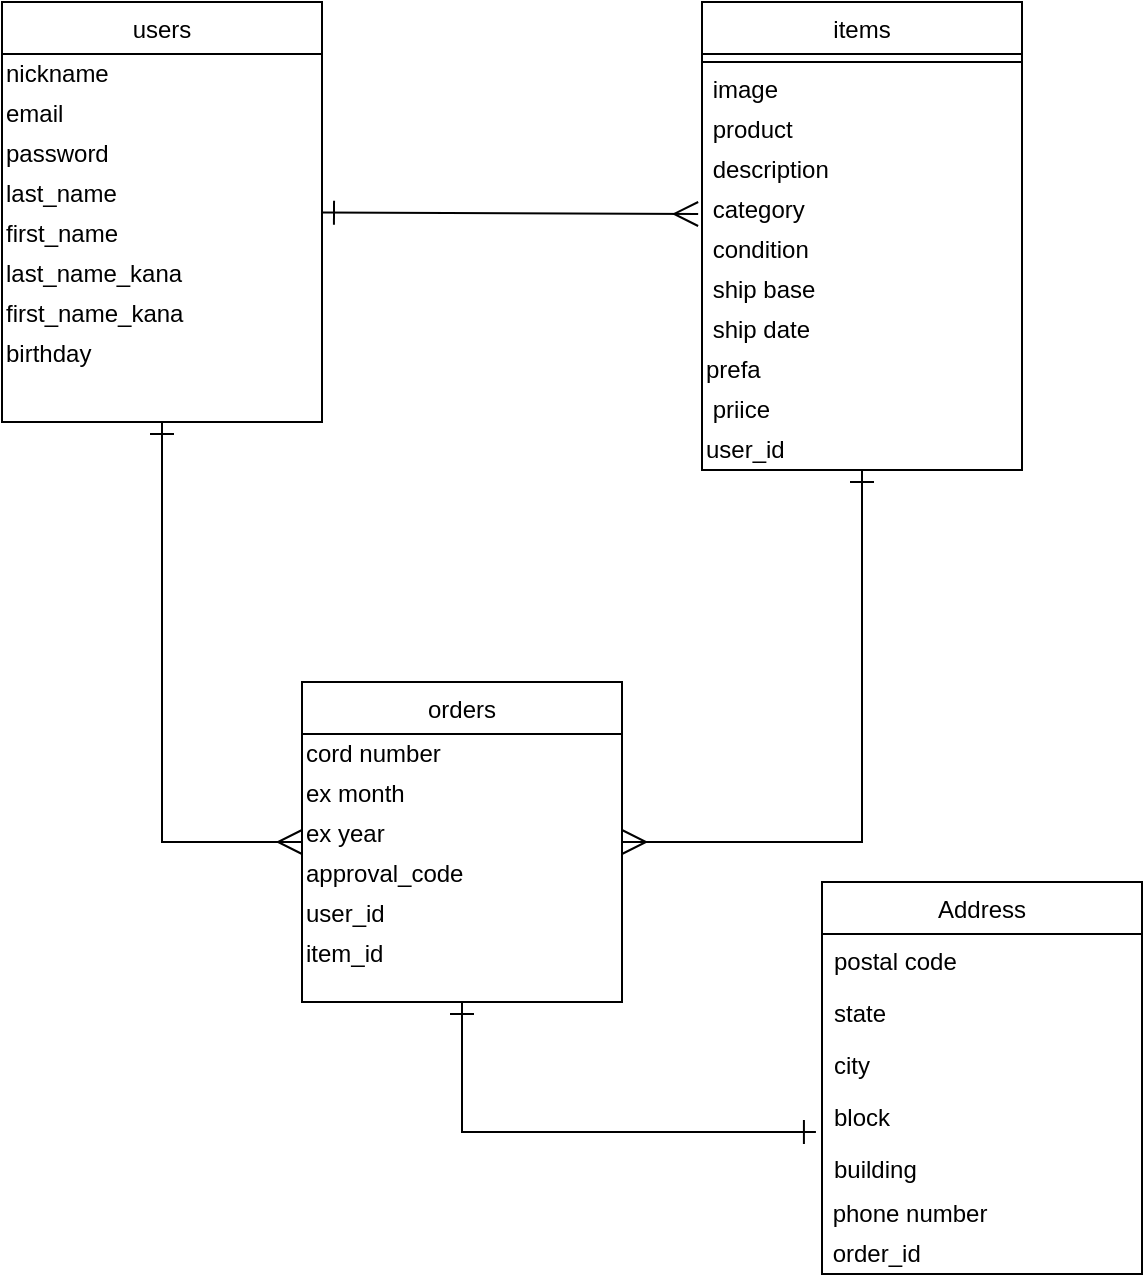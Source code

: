 <mxfile>
    <diagram id="ksKgf-Cy0TFbwTeGjhw8" name="ページ1">
        <mxGraphModel dx="335" dy="526" grid="1" gridSize="10" guides="1" tooltips="1" connect="1" arrows="1" fold="1" page="1" pageScale="1" pageWidth="827" pageHeight="1169" math="0" shadow="0">
            <root>
                <mxCell id="0"/>
                <mxCell id="1" parent="0"/>
                <mxCell id="138" style="edgeStyle=none;rounded=0;orthogonalLoop=1;jettySize=auto;html=1;fontFamily=Helvetica;endArrow=ERmany;endFill=0;endSize=10;startArrow=ERone;startFill=0;startSize=10;" edge="1" parent="1" source="79">
                    <mxGeometry relative="1" as="geometry">
                        <mxPoint x="280" y="450" as="targetPoint"/>
                        <Array as="points">
                            <mxPoint x="210" y="450"/>
                        </Array>
                    </mxGeometry>
                </mxCell>
                <mxCell id="144" style="edgeStyle=none;rounded=0;orthogonalLoop=1;jettySize=auto;html=1;entryX=-0.012;entryY=0.6;entryDx=0;entryDy=0;entryPerimeter=0;fontFamily=Helvetica;endArrow=ERmany;endFill=0;endSize=10;startArrow=ERone;startFill=0;startSize=10;" edge="1" parent="1" source="79" target="112">
                    <mxGeometry relative="1" as="geometry"/>
                </mxCell>
                <mxCell id="79" value="users" style="swimlane;fontStyle=0;align=center;verticalAlign=top;childLayout=stackLayout;horizontal=1;startSize=26;horizontalStack=0;resizeParent=1;resizeLast=0;collapsible=1;marginBottom=0;rounded=0;shadow=0;strokeWidth=1;" vertex="1" parent="1">
                    <mxGeometry x="130" y="30" width="160" height="210" as="geometry">
                        <mxRectangle x="230" y="140" width="160" height="26" as="alternateBounds"/>
                    </mxGeometry>
                </mxCell>
                <mxCell id="121" value="nickname" style="text;html=1;align=left;verticalAlign=middle;resizable=0;points=[];autosize=1;fontFamily=Helvetica;" vertex="1" parent="79">
                    <mxGeometry y="26" width="160" height="20" as="geometry"/>
                </mxCell>
                <mxCell id="122" value="email" style="text;html=1;align=left;verticalAlign=middle;resizable=0;points=[];autosize=1;fontFamily=Helvetica;" vertex="1" parent="79">
                    <mxGeometry y="46" width="160" height="20" as="geometry"/>
                </mxCell>
                <mxCell id="124" value="password" style="text;html=1;align=left;verticalAlign=middle;resizable=0;points=[];autosize=1;fontFamily=Helvetica;strokeColor=none;" vertex="1" parent="79">
                    <mxGeometry y="66" width="160" height="20" as="geometry"/>
                </mxCell>
                <mxCell id="123" value="last_name" style="text;html=1;align=left;verticalAlign=middle;resizable=0;points=[];autosize=1;fontFamily=Helvetica;" vertex="1" parent="79">
                    <mxGeometry y="86" width="160" height="20" as="geometry"/>
                </mxCell>
                <mxCell id="125" value="first_name" style="text;html=1;align=left;verticalAlign=middle;resizable=0;points=[];autosize=1;fontFamily=Helvetica;" vertex="1" parent="79">
                    <mxGeometry y="106" width="160" height="20" as="geometry"/>
                </mxCell>
                <mxCell id="126" value="last_name_kana" style="text;html=1;align=left;verticalAlign=middle;resizable=0;points=[];autosize=1;fontFamily=Helvetica;" vertex="1" parent="79">
                    <mxGeometry y="126" width="160" height="20" as="geometry"/>
                </mxCell>
                <mxCell id="141" value="first_name_kana" style="text;html=1;align=left;verticalAlign=middle;resizable=0;points=[];autosize=1;fontFamily=Helvetica;" vertex="1" parent="79">
                    <mxGeometry y="146" width="160" height="20" as="geometry"/>
                </mxCell>
                <mxCell id="143" value="birthday" style="text;html=1;align=left;verticalAlign=middle;resizable=0;points=[];autosize=1;fontFamily=Helvetica;" vertex="1" parent="79">
                    <mxGeometry y="166" width="160" height="20" as="geometry"/>
                </mxCell>
                <mxCell id="152" style="edgeStyle=none;rounded=0;orthogonalLoop=1;jettySize=auto;html=1;exitX=0.5;exitY=1;exitDx=0;exitDy=0;entryX=-0.019;entryY=-0.192;entryDx=0;entryDy=0;entryPerimeter=0;fontFamily=Helvetica;startArrow=ERone;startFill=0;startSize=10;endArrow=ERone;endFill=0;endSize=10;" edge="1" parent="1" source="85" target="101">
                    <mxGeometry relative="1" as="geometry">
                        <Array as="points">
                            <mxPoint x="360" y="595"/>
                        </Array>
                    </mxGeometry>
                </mxCell>
                <mxCell id="85" value="orders" style="swimlane;fontStyle=0;align=center;verticalAlign=top;childLayout=stackLayout;horizontal=1;startSize=26;horizontalStack=0;resizeParent=1;resizeLast=0;collapsible=1;marginBottom=0;rounded=0;shadow=0;strokeWidth=1;" vertex="1" parent="1">
                    <mxGeometry x="280" y="370" width="160" height="160" as="geometry">
                        <mxRectangle x="130" y="380" width="160" height="26" as="alternateBounds"/>
                    </mxGeometry>
                </mxCell>
                <mxCell id="127" value="cord number" style="text;html=1;align=left;verticalAlign=middle;resizable=0;points=[];autosize=1;fontFamily=Helvetica;" vertex="1" parent="85">
                    <mxGeometry y="26" width="160" height="20" as="geometry"/>
                </mxCell>
                <mxCell id="145" value="ex month" style="text;html=1;align=left;verticalAlign=middle;resizable=0;points=[];autosize=1;fontFamily=Helvetica;" vertex="1" parent="85">
                    <mxGeometry y="46" width="160" height="20" as="geometry"/>
                </mxCell>
                <mxCell id="146" value="ex year" style="text;html=1;align=left;verticalAlign=middle;resizable=0;points=[];autosize=1;fontFamily=Helvetica;" vertex="1" parent="85">
                    <mxGeometry y="66" width="160" height="20" as="geometry"/>
                </mxCell>
                <mxCell id="147" value="approval_code" style="text;html=1;align=left;verticalAlign=middle;resizable=0;points=[];autosize=1;fontFamily=Helvetica;" vertex="1" parent="85">
                    <mxGeometry y="86" width="160" height="20" as="geometry"/>
                </mxCell>
                <mxCell id="148" value="user_id" style="text;html=1;align=left;verticalAlign=middle;resizable=0;points=[];autosize=1;fontFamily=Helvetica;" vertex="1" parent="85">
                    <mxGeometry y="106" width="160" height="20" as="geometry"/>
                </mxCell>
                <mxCell id="150" value="item_id" style="text;html=1;align=left;verticalAlign=middle;resizable=0;points=[];autosize=1;fontFamily=Helvetica;" vertex="1" parent="85">
                    <mxGeometry y="126" width="160" height="20" as="geometry"/>
                </mxCell>
                <mxCell id="139" style="edgeStyle=none;rounded=0;orthogonalLoop=1;jettySize=auto;html=1;fontFamily=Helvetica;endArrow=ERmany;endFill=0;endSize=10;startArrow=ERone;startFill=0;startSize=10;" edge="1" parent="1" source="92">
                    <mxGeometry relative="1" as="geometry">
                        <mxPoint x="440" y="450" as="targetPoint"/>
                        <Array as="points">
                            <mxPoint x="560" y="450"/>
                        </Array>
                    </mxGeometry>
                </mxCell>
                <mxCell id="92" value="items" style="swimlane;fontStyle=0;align=center;verticalAlign=top;childLayout=stackLayout;horizontal=1;startSize=26;horizontalStack=0;resizeParent=1;resizeLast=0;collapsible=1;marginBottom=0;rounded=0;shadow=0;strokeWidth=1;" vertex="1" parent="1">
                    <mxGeometry x="480" y="30" width="160" height="234" as="geometry">
                        <mxRectangle x="340" y="380" width="170" height="26" as="alternateBounds"/>
                    </mxGeometry>
                </mxCell>
                <mxCell id="94" value="" style="line;html=1;strokeWidth=1;align=left;verticalAlign=middle;spacingTop=-1;spacingLeft=3;spacingRight=3;rotatable=0;labelPosition=right;points=[];portConstraint=eastwest;" vertex="1" parent="92">
                    <mxGeometry y="26" width="160" height="8" as="geometry"/>
                </mxCell>
                <mxCell id="109" value="&amp;nbsp;image" style="text;html=1;align=left;verticalAlign=middle;resizable=0;points=[];autosize=1;fontFamily=Helvetica;" vertex="1" parent="92">
                    <mxGeometry y="34" width="160" height="20" as="geometry"/>
                </mxCell>
                <mxCell id="110" value="&amp;nbsp;product" style="text;html=1;align=left;verticalAlign=middle;resizable=0;points=[];autosize=1;fontFamily=Helvetica;" vertex="1" parent="92">
                    <mxGeometry y="54" width="160" height="20" as="geometry"/>
                </mxCell>
                <mxCell id="111" value="&amp;nbsp;description" style="text;html=1;align=left;verticalAlign=middle;resizable=0;points=[];autosize=1;fontFamily=Helvetica;" vertex="1" parent="92">
                    <mxGeometry y="74" width="160" height="20" as="geometry"/>
                </mxCell>
                <mxCell id="112" value="&amp;nbsp;category" style="text;html=1;align=left;verticalAlign=middle;resizable=0;points=[];autosize=1;fontFamily=Helvetica;" vertex="1" parent="92">
                    <mxGeometry y="94" width="160" height="20" as="geometry"/>
                </mxCell>
                <mxCell id="113" value="&amp;nbsp;condition" style="text;html=1;align=left;verticalAlign=middle;resizable=0;points=[];autosize=1;fontFamily=Helvetica;" vertex="1" parent="92">
                    <mxGeometry y="114" width="160" height="20" as="geometry"/>
                </mxCell>
                <mxCell id="116" value="&amp;nbsp;ship base" style="text;html=1;align=left;verticalAlign=middle;resizable=0;points=[];autosize=1;fontFamily=Helvetica;" vertex="1" parent="92">
                    <mxGeometry y="134" width="160" height="20" as="geometry"/>
                </mxCell>
                <mxCell id="157" value="&amp;nbsp;ship date" style="text;html=1;align=left;verticalAlign=middle;resizable=0;points=[];autosize=1;fontFamily=Helvetica;" vertex="1" parent="92">
                    <mxGeometry y="154" width="160" height="20" as="geometry"/>
                </mxCell>
                <mxCell id="158" value="prefa" style="text;html=1;align=left;verticalAlign=middle;resizable=0;points=[];autosize=1;fontFamily=Helvetica;" vertex="1" parent="92">
                    <mxGeometry y="174" width="160" height="20" as="geometry"/>
                </mxCell>
                <mxCell id="114" value="&amp;nbsp;priice" style="text;html=1;align=left;verticalAlign=middle;resizable=0;points=[];autosize=1;fontFamily=Helvetica;" vertex="1" parent="92">
                    <mxGeometry y="194" width="160" height="20" as="geometry"/>
                </mxCell>
                <mxCell id="159" value="user_id" style="text;html=1;align=left;verticalAlign=middle;resizable=0;points=[];autosize=1;fontFamily=Helvetica;" vertex="1" parent="92">
                    <mxGeometry y="214" width="160" height="20" as="geometry"/>
                </mxCell>
                <mxCell id="96" value="Address" style="swimlane;fontStyle=0;align=center;verticalAlign=top;childLayout=stackLayout;horizontal=1;startSize=26;horizontalStack=0;resizeParent=1;resizeLast=0;collapsible=1;marginBottom=0;rounded=0;shadow=0;strokeWidth=1;" vertex="1" parent="1">
                    <mxGeometry x="540" y="470" width="160" height="196" as="geometry">
                        <mxRectangle x="550" y="140" width="160" height="26" as="alternateBounds"/>
                    </mxGeometry>
                </mxCell>
                <mxCell id="100" value="postal code" style="text;align=left;verticalAlign=top;spacingLeft=4;spacingRight=4;overflow=hidden;rotatable=0;points=[[0,0.5],[1,0.5]];portConstraint=eastwest;rounded=0;shadow=0;html=0;" vertex="1" parent="96">
                    <mxGeometry y="26" width="160" height="26" as="geometry"/>
                </mxCell>
                <mxCell id="99" value="state" style="text;align=left;verticalAlign=top;spacingLeft=4;spacingRight=4;overflow=hidden;rotatable=0;points=[[0,0.5],[1,0.5]];portConstraint=eastwest;rounded=0;shadow=0;html=0;" vertex="1" parent="96">
                    <mxGeometry y="52" width="160" height="26" as="geometry"/>
                </mxCell>
                <mxCell id="98" value="city" style="text;align=left;verticalAlign=top;spacingLeft=4;spacingRight=4;overflow=hidden;rotatable=0;points=[[0,0.5],[1,0.5]];portConstraint=eastwest;rounded=0;shadow=0;html=0;" vertex="1" parent="96">
                    <mxGeometry y="78" width="160" height="26" as="geometry"/>
                </mxCell>
                <mxCell id="97" value="block" style="text;align=left;verticalAlign=top;spacingLeft=4;spacingRight=4;overflow=hidden;rotatable=0;points=[[0,0.5],[1,0.5]];portConstraint=eastwest;" vertex="1" parent="96">
                    <mxGeometry y="104" width="160" height="26" as="geometry"/>
                </mxCell>
                <mxCell id="101" value="building" style="text;align=left;verticalAlign=top;spacingLeft=4;spacingRight=4;overflow=hidden;rotatable=0;points=[[0,0.5],[1,0.5]];portConstraint=eastwest;rounded=0;shadow=0;html=0;" vertex="1" parent="96">
                    <mxGeometry y="130" width="160" height="26" as="geometry"/>
                </mxCell>
                <mxCell id="140" value="&amp;nbsp;phone number" style="text;html=1;align=left;verticalAlign=middle;resizable=0;points=[];autosize=1;fontFamily=Helvetica;" vertex="1" parent="96">
                    <mxGeometry y="156" width="160" height="20" as="geometry"/>
                </mxCell>
                <mxCell id="160" value="&amp;nbsp;order_id" style="text;html=1;align=left;verticalAlign=middle;resizable=0;points=[];autosize=1;fontFamily=Helvetica;" vertex="1" parent="96">
                    <mxGeometry y="176" width="160" height="20" as="geometry"/>
                </mxCell>
            </root>
        </mxGraphModel>
    </diagram>
</mxfile>